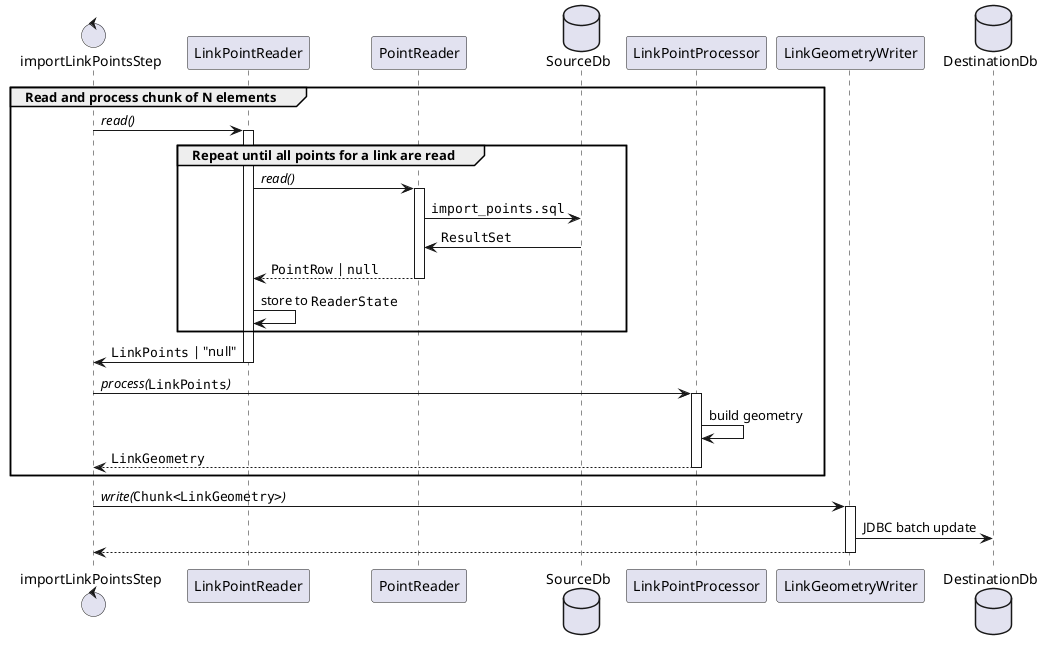 @startuml

control importLinkPointsStep as step
participant LinkPointReader as linkpoint_reader
participant PointReader as point_reader
database SourceDb as sdb
participant LinkPointProcessor as processor
participant LinkGeometryWriter as writer
database DestinationDb as ddb

group Read and process chunk of N elements

    step -> linkpoint_reader : //read()//
    activate linkpoint_reader

    group Repeat until all points for a link are read
        linkpoint_reader -> point_reader : //read()//

        activate point_reader

        point_reader -> sdb : ""import_points.sql""
        point_reader <- sdb : ""ResultSet""

        linkpoint_reader <-- point_reader : ""PointRow"" | ""null""
        deactivate point_reader

        linkpoint_reader -> linkpoint_reader : store to ""ReaderState""
    end

    step <- linkpoint_reader :""LinkPoints"" | "null"
    deactivate linkpoint_reader

    step -> processor : //process(//""LinkPoints""//)//
    activate processor
    processor -> processor : build geometry
    step <-- processor : ""LinkGeometry""
    deactivate processor

end

step -> writer : //write(//""Chunk<LinkGeometry>""//)//
activate writer
writer -> ddb : JDBC batch update
step <-- writer
deactivate writer

@enduml
